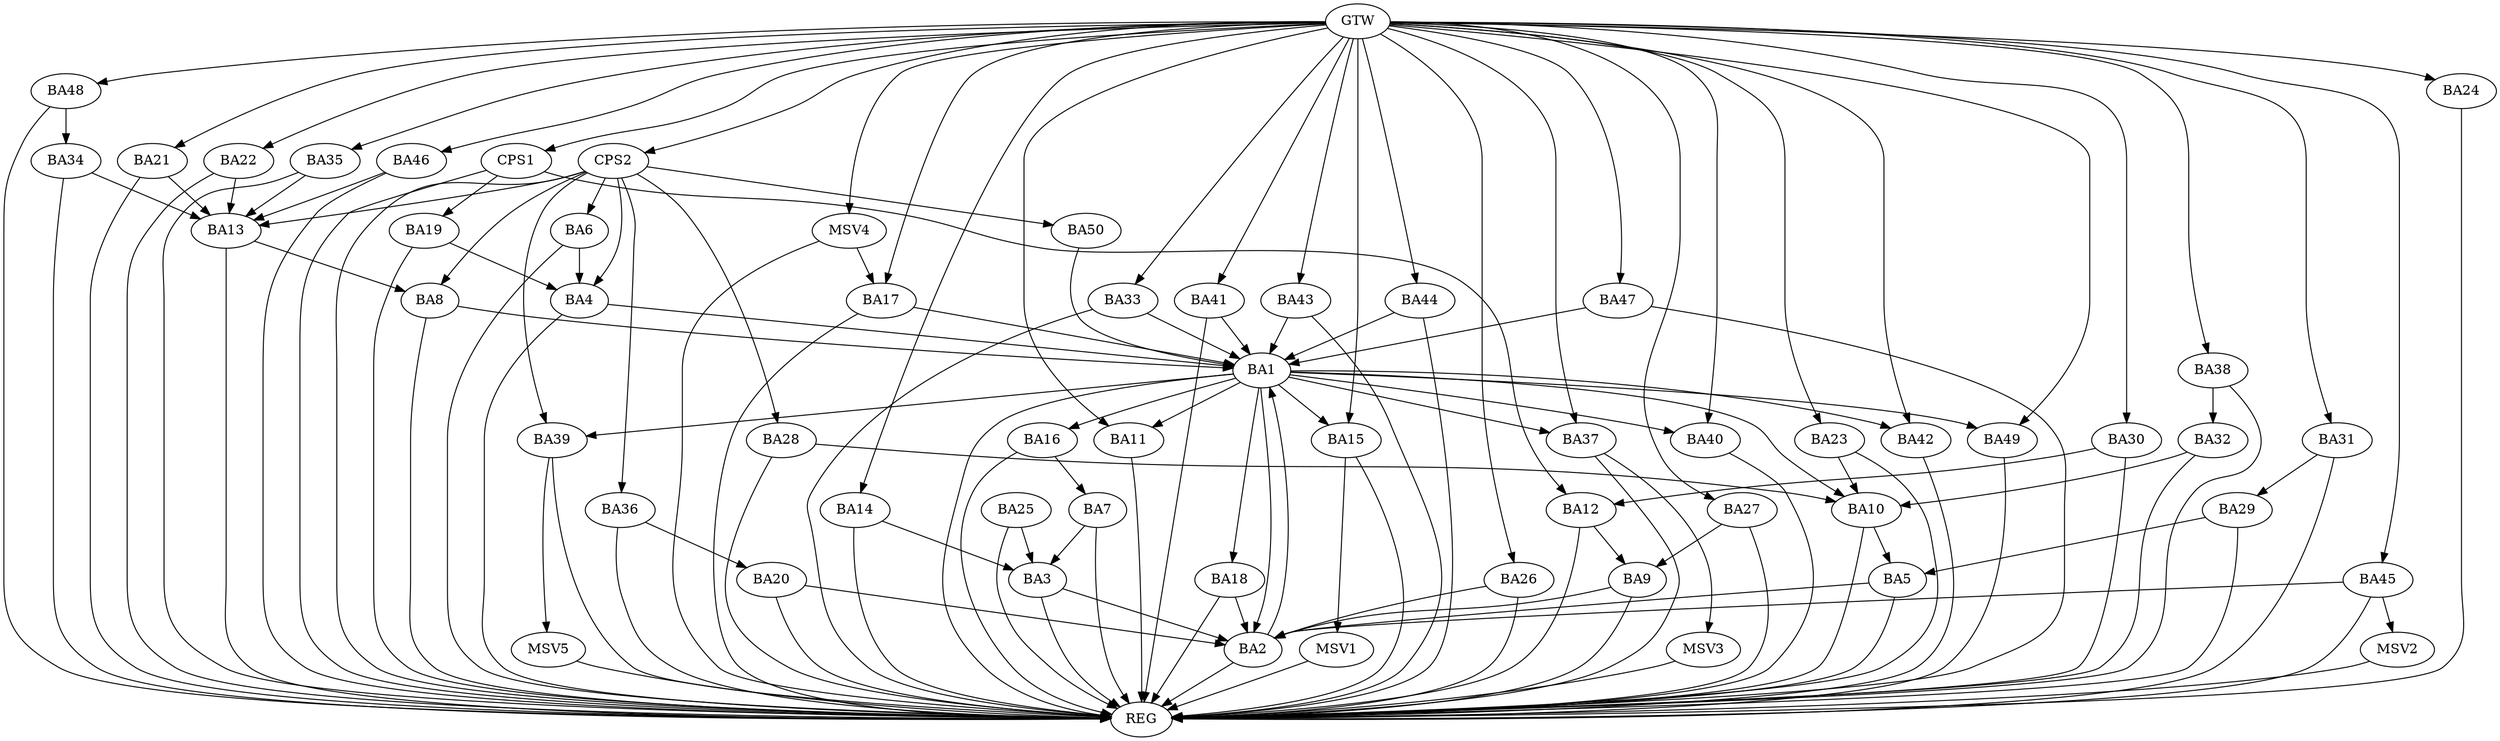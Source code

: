 strict digraph G {
  BA1 [ label="BA1" ];
  BA2 [ label="BA2" ];
  BA3 [ label="BA3" ];
  BA4 [ label="BA4" ];
  BA5 [ label="BA5" ];
  BA6 [ label="BA6" ];
  BA7 [ label="BA7" ];
  BA8 [ label="BA8" ];
  BA9 [ label="BA9" ];
  BA10 [ label="BA10" ];
  BA11 [ label="BA11" ];
  BA12 [ label="BA12" ];
  BA13 [ label="BA13" ];
  BA14 [ label="BA14" ];
  BA15 [ label="BA15" ];
  BA16 [ label="BA16" ];
  BA17 [ label="BA17" ];
  BA18 [ label="BA18" ];
  BA19 [ label="BA19" ];
  BA20 [ label="BA20" ];
  BA21 [ label="BA21" ];
  BA22 [ label="BA22" ];
  BA23 [ label="BA23" ];
  BA24 [ label="BA24" ];
  BA25 [ label="BA25" ];
  BA26 [ label="BA26" ];
  BA27 [ label="BA27" ];
  BA28 [ label="BA28" ];
  BA29 [ label="BA29" ];
  BA30 [ label="BA30" ];
  BA31 [ label="BA31" ];
  BA32 [ label="BA32" ];
  BA33 [ label="BA33" ];
  BA34 [ label="BA34" ];
  BA35 [ label="BA35" ];
  BA36 [ label="BA36" ];
  BA37 [ label="BA37" ];
  BA38 [ label="BA38" ];
  BA39 [ label="BA39" ];
  BA40 [ label="BA40" ];
  BA41 [ label="BA41" ];
  BA42 [ label="BA42" ];
  BA43 [ label="BA43" ];
  BA44 [ label="BA44" ];
  BA45 [ label="BA45" ];
  BA46 [ label="BA46" ];
  BA47 [ label="BA47" ];
  BA48 [ label="BA48" ];
  BA49 [ label="BA49" ];
  BA50 [ label="BA50" ];
  CPS1 [ label="CPS1" ];
  CPS2 [ label="CPS2" ];
  GTW [ label="GTW" ];
  REG [ label="REG" ];
  MSV1 [ label="MSV1" ];
  MSV2 [ label="MSV2" ];
  MSV3 [ label="MSV3" ];
  MSV4 [ label="MSV4" ];
  MSV5 [ label="MSV5" ];
  BA1 -> BA2;
  BA2 -> BA1;
  BA3 -> BA2;
  BA4 -> BA1;
  BA5 -> BA2;
  BA6 -> BA4;
  BA7 -> BA3;
  BA8 -> BA1;
  BA9 -> BA2;
  BA10 -> BA5;
  BA12 -> BA9;
  BA13 -> BA8;
  BA14 -> BA3;
  BA16 -> BA7;
  BA17 -> BA1;
  BA18 -> BA2;
  BA19 -> BA4;
  BA20 -> BA2;
  BA21 -> BA13;
  BA22 -> BA13;
  BA23 -> BA10;
  BA25 -> BA3;
  BA26 -> BA2;
  BA27 -> BA9;
  BA28 -> BA10;
  BA29 -> BA5;
  BA30 -> BA12;
  BA31 -> BA29;
  BA32 -> BA10;
  BA33 -> BA1;
  BA34 -> BA13;
  BA35 -> BA13;
  BA36 -> BA20;
  BA38 -> BA32;
  BA41 -> BA1;
  BA43 -> BA1;
  BA44 -> BA1;
  BA45 -> BA2;
  BA46 -> BA13;
  BA47 -> BA1;
  BA48 -> BA34;
  BA50 -> BA1;
  CPS1 -> BA19;
  CPS1 -> BA12;
  CPS2 -> BA28;
  CPS2 -> BA39;
  CPS2 -> BA13;
  CPS2 -> BA36;
  CPS2 -> BA50;
  CPS2 -> BA6;
  CPS2 -> BA8;
  CPS2 -> BA4;
  GTW -> BA11;
  GTW -> BA14;
  GTW -> BA15;
  GTW -> BA17;
  GTW -> BA21;
  GTW -> BA22;
  GTW -> BA23;
  GTW -> BA24;
  GTW -> BA26;
  GTW -> BA27;
  GTW -> BA30;
  GTW -> BA31;
  GTW -> BA33;
  GTW -> BA35;
  GTW -> BA37;
  GTW -> BA38;
  GTW -> BA40;
  GTW -> BA41;
  GTW -> BA42;
  GTW -> BA43;
  GTW -> BA44;
  GTW -> BA45;
  GTW -> BA46;
  GTW -> BA47;
  GTW -> BA48;
  GTW -> BA49;
  GTW -> CPS1;
  GTW -> CPS2;
  BA1 -> REG;
  BA2 -> REG;
  BA3 -> REG;
  BA4 -> REG;
  BA5 -> REG;
  BA6 -> REG;
  BA7 -> REG;
  BA8 -> REG;
  BA9 -> REG;
  BA10 -> REG;
  BA11 -> REG;
  BA12 -> REG;
  BA13 -> REG;
  BA14 -> REG;
  BA15 -> REG;
  BA16 -> REG;
  BA17 -> REG;
  BA18 -> REG;
  BA19 -> REG;
  BA20 -> REG;
  BA21 -> REG;
  BA22 -> REG;
  BA23 -> REG;
  BA24 -> REG;
  BA25 -> REG;
  BA26 -> REG;
  BA27 -> REG;
  BA28 -> REG;
  BA29 -> REG;
  BA30 -> REG;
  BA31 -> REG;
  BA32 -> REG;
  BA33 -> REG;
  BA34 -> REG;
  BA35 -> REG;
  BA36 -> REG;
  BA37 -> REG;
  BA38 -> REG;
  BA39 -> REG;
  BA40 -> REG;
  BA41 -> REG;
  BA42 -> REG;
  BA43 -> REG;
  BA44 -> REG;
  BA45 -> REG;
  BA46 -> REG;
  BA47 -> REG;
  BA48 -> REG;
  BA49 -> REG;
  CPS1 -> REG;
  CPS2 -> REG;
  BA1 -> BA11;
  BA1 -> BA18;
  BA1 -> BA10;
  BA1 -> BA15;
  BA1 -> BA49;
  BA1 -> BA37;
  BA1 -> BA16;
  BA1 -> BA42;
  BA1 -> BA39;
  BA1 -> BA40;
  BA15 -> MSV1;
  MSV1 -> REG;
  BA45 -> MSV2;
  MSV2 -> REG;
  BA37 -> MSV3;
  MSV3 -> REG;
  MSV4 -> BA17;
  GTW -> MSV4;
  MSV4 -> REG;
  BA39 -> MSV5;
  MSV5 -> REG;
}
